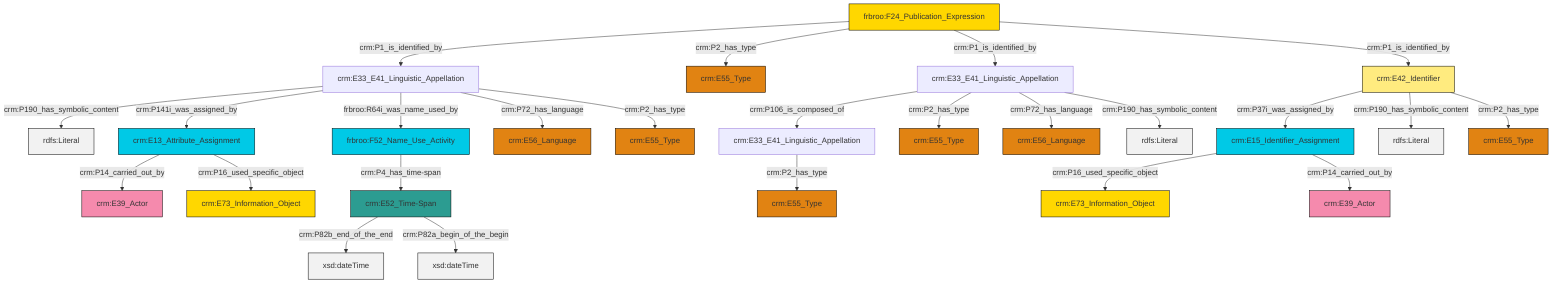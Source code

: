 graph TD
classDef Literal fill:#f2f2f2,stroke:#000000;
classDef CRM_Entity fill:#FFFFFF,stroke:#000000;
classDef Temporal_Entity fill:#00C9E6, stroke:#000000;
classDef Type fill:#E18312, stroke:#000000;
classDef Time-Span fill:#2C9C91, stroke:#000000;
classDef Appellation fill:#FFEB7F, stroke:#000000;
classDef Place fill:#008836, stroke:#000000;
classDef Persistent_Item fill:#B266B2, stroke:#000000;
classDef Conceptual_Object fill:#FFD700, stroke:#000000;
classDef Physical_Thing fill:#D2B48C, stroke:#000000;
classDef Actor fill:#f58aad, stroke:#000000;
classDef PC_Classes fill:#4ce600, stroke:#000000;
classDef Multi fill:#cccccc,stroke:#000000;

0["frbroo:F24_Publication_Expression"]:::Conceptual_Object -->|crm:P1_is_identified_by| 1["crm:E33_E41_Linguistic_Appellation"]:::Default
2["crm:E52_Time-Span"]:::Time-Span -->|crm:P82b_end_of_the_end| 3[xsd:dateTime]:::Literal
4["crm:E42_Identifier"]:::Appellation -->|crm:P37i_was_assigned_by| 5["crm:E15_Identifier_Assignment"]:::Temporal_Entity
4["crm:E42_Identifier"]:::Appellation -->|crm:P190_has_symbolic_content| 6[rdfs:Literal]:::Literal
1["crm:E33_E41_Linguistic_Appellation"]:::Default -->|crm:P190_has_symbolic_content| 7[rdfs:Literal]:::Literal
1["crm:E33_E41_Linguistic_Appellation"]:::Default -->|crm:P141i_was_assigned_by| 10["crm:E13_Attribute_Assignment"]:::Temporal_Entity
0["frbroo:F24_Publication_Expression"]:::Conceptual_Object -->|crm:P2_has_type| 13["crm:E55_Type"]:::Type
5["crm:E15_Identifier_Assignment"]:::Temporal_Entity -->|crm:P16_used_specific_object| 14["crm:E73_Information_Object"]:::Conceptual_Object
1["crm:E33_E41_Linguistic_Appellation"]:::Default -->|frbroo:R64i_was_name_used_by| 17["frbroo:F52_Name_Use_Activity"]:::Temporal_Entity
19["crm:E33_E41_Linguistic_Appellation"]:::Default -->|crm:P106_is_composed_of| 20["crm:E33_E41_Linguistic_Appellation"]:::Default
17["frbroo:F52_Name_Use_Activity"]:::Temporal_Entity -->|crm:P4_has_time-span| 2["crm:E52_Time-Span"]:::Time-Span
5["crm:E15_Identifier_Assignment"]:::Temporal_Entity -->|crm:P14_carried_out_by| 21["crm:E39_Actor"]:::Actor
1["crm:E33_E41_Linguistic_Appellation"]:::Default -->|crm:P72_has_language| 23["crm:E56_Language"]:::Type
2["crm:E52_Time-Span"]:::Time-Span -->|crm:P82a_begin_of_the_begin| 25[xsd:dateTime]:::Literal
10["crm:E13_Attribute_Assignment"]:::Temporal_Entity -->|crm:P14_carried_out_by| 28["crm:E39_Actor"]:::Actor
4["crm:E42_Identifier"]:::Appellation -->|crm:P2_has_type| 26["crm:E55_Type"]:::Type
19["crm:E33_E41_Linguistic_Appellation"]:::Default -->|crm:P2_has_type| 15["crm:E55_Type"]:::Type
0["frbroo:F24_Publication_Expression"]:::Conceptual_Object -->|crm:P1_is_identified_by| 19["crm:E33_E41_Linguistic_Appellation"]:::Default
1["crm:E33_E41_Linguistic_Appellation"]:::Default -->|crm:P2_has_type| 29["crm:E55_Type"]:::Type
0["frbroo:F24_Publication_Expression"]:::Conceptual_Object -->|crm:P1_is_identified_by| 4["crm:E42_Identifier"]:::Appellation
10["crm:E13_Attribute_Assignment"]:::Temporal_Entity -->|crm:P16_used_specific_object| 34["crm:E73_Information_Object"]:::Conceptual_Object
20["crm:E33_E41_Linguistic_Appellation"]:::Default -->|crm:P2_has_type| 8["crm:E55_Type"]:::Type
19["crm:E33_E41_Linguistic_Appellation"]:::Default -->|crm:P72_has_language| 11["crm:E56_Language"]:::Type
19["crm:E33_E41_Linguistic_Appellation"]:::Default -->|crm:P190_has_symbolic_content| 46[rdfs:Literal]:::Literal